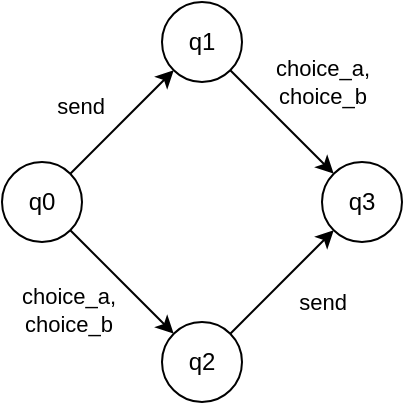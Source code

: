 <mxfile version="21.8.1" type="device">
  <diagram name="Pagina-1" id="-57OH_Gp6yJmZv1eTB9x">
    <mxGraphModel dx="472" dy="855" grid="1" gridSize="10" guides="1" tooltips="1" connect="1" arrows="1" fold="1" page="1" pageScale="1" pageWidth="827" pageHeight="1169" math="0" shadow="0">
      <root>
        <mxCell id="0" />
        <mxCell id="1" parent="0" />
        <mxCell id="gR9YUyqsXWr3KqzSQ6Ju-26" style="rounded=0;orthogonalLoop=1;jettySize=auto;html=1;" edge="1" parent="1" source="gR9YUyqsXWr3KqzSQ6Ju-32" target="gR9YUyqsXWr3KqzSQ6Ju-44">
          <mxGeometry relative="1" as="geometry" />
        </mxCell>
        <mxCell id="gR9YUyqsXWr3KqzSQ6Ju-27" value="send" style="edgeLabel;html=1;align=center;verticalAlign=middle;resizable=0;points=[];" vertex="1" connectable="0" parent="gR9YUyqsXWr3KqzSQ6Ju-26">
          <mxGeometry x="0.056" y="-1" relative="1" as="geometry">
            <mxPoint x="-23" y="-8" as="offset" />
          </mxGeometry>
        </mxCell>
        <mxCell id="gR9YUyqsXWr3KqzSQ6Ju-30" style="rounded=0;orthogonalLoop=1;jettySize=auto;html=1;" edge="1" parent="1" source="gR9YUyqsXWr3KqzSQ6Ju-32" target="gR9YUyqsXWr3KqzSQ6Ju-47">
          <mxGeometry relative="1" as="geometry">
            <mxPoint x="205.858" y="285.858" as="targetPoint" />
          </mxGeometry>
        </mxCell>
        <mxCell id="gR9YUyqsXWr3KqzSQ6Ju-31" value="&lt;div&gt;choice_a,&lt;/div&gt;&lt;div&gt;choice_b&lt;br&gt;&lt;/div&gt;" style="edgeLabel;html=1;align=center;verticalAlign=middle;resizable=0;points=[];" vertex="1" connectable="0" parent="gR9YUyqsXWr3KqzSQ6Ju-30">
          <mxGeometry x="-0.13" y="2" relative="1" as="geometry">
            <mxPoint x="-25" y="18" as="offset" />
          </mxGeometry>
        </mxCell>
        <mxCell id="gR9YUyqsXWr3KqzSQ6Ju-32" value="q0" style="ellipse;whiteSpace=wrap;html=1;aspect=fixed;" vertex="1" parent="1">
          <mxGeometry x="120" y="160" width="40" height="40" as="geometry" />
        </mxCell>
        <mxCell id="gR9YUyqsXWr3KqzSQ6Ju-38" value="q3" style="ellipse;whiteSpace=wrap;html=1;aspect=fixed;" vertex="1" parent="1">
          <mxGeometry x="280" y="160" width="40" height="40" as="geometry" />
        </mxCell>
        <mxCell id="gR9YUyqsXWr3KqzSQ6Ju-56" style="rounded=0;orthogonalLoop=1;jettySize=auto;html=1;" edge="1" parent="1" source="gR9YUyqsXWr3KqzSQ6Ju-44" target="gR9YUyqsXWr3KqzSQ6Ju-38">
          <mxGeometry relative="1" as="geometry" />
        </mxCell>
        <mxCell id="gR9YUyqsXWr3KqzSQ6Ju-57" value="&lt;div&gt;choice_a,&lt;/div&gt;&lt;div&gt;choice_b&lt;/div&gt;" style="edgeLabel;html=1;align=center;verticalAlign=middle;resizable=0;points=[];" vertex="1" connectable="0" parent="gR9YUyqsXWr3KqzSQ6Ju-56">
          <mxGeometry x="-0.251" y="-2" relative="1" as="geometry">
            <mxPoint x="28" y="-15" as="offset" />
          </mxGeometry>
        </mxCell>
        <mxCell id="gR9YUyqsXWr3KqzSQ6Ju-44" value="q1" style="ellipse;whiteSpace=wrap;html=1;aspect=fixed;" vertex="1" parent="1">
          <mxGeometry x="200" y="80" width="40" height="40" as="geometry" />
        </mxCell>
        <mxCell id="gR9YUyqsXWr3KqzSQ6Ju-45" style="rounded=0;orthogonalLoop=1;jettySize=auto;html=1;" edge="1" parent="1" source="gR9YUyqsXWr3KqzSQ6Ju-47" target="gR9YUyqsXWr3KqzSQ6Ju-38">
          <mxGeometry relative="1" as="geometry">
            <mxPoint x="325.858" y="285.858" as="targetPoint" />
          </mxGeometry>
        </mxCell>
        <mxCell id="gR9YUyqsXWr3KqzSQ6Ju-46" value="send" style="edgeLabel;html=1;align=center;verticalAlign=middle;resizable=0;points=[];" vertex="1" connectable="0" parent="gR9YUyqsXWr3KqzSQ6Ju-45">
          <mxGeometry x="-0.176" y="-2" relative="1" as="geometry">
            <mxPoint x="23" y="4" as="offset" />
          </mxGeometry>
        </mxCell>
        <mxCell id="gR9YUyqsXWr3KqzSQ6Ju-47" value="q2" style="ellipse;whiteSpace=wrap;html=1;aspect=fixed;" vertex="1" parent="1">
          <mxGeometry x="200" y="240" width="40" height="40" as="geometry" />
        </mxCell>
      </root>
    </mxGraphModel>
  </diagram>
</mxfile>
